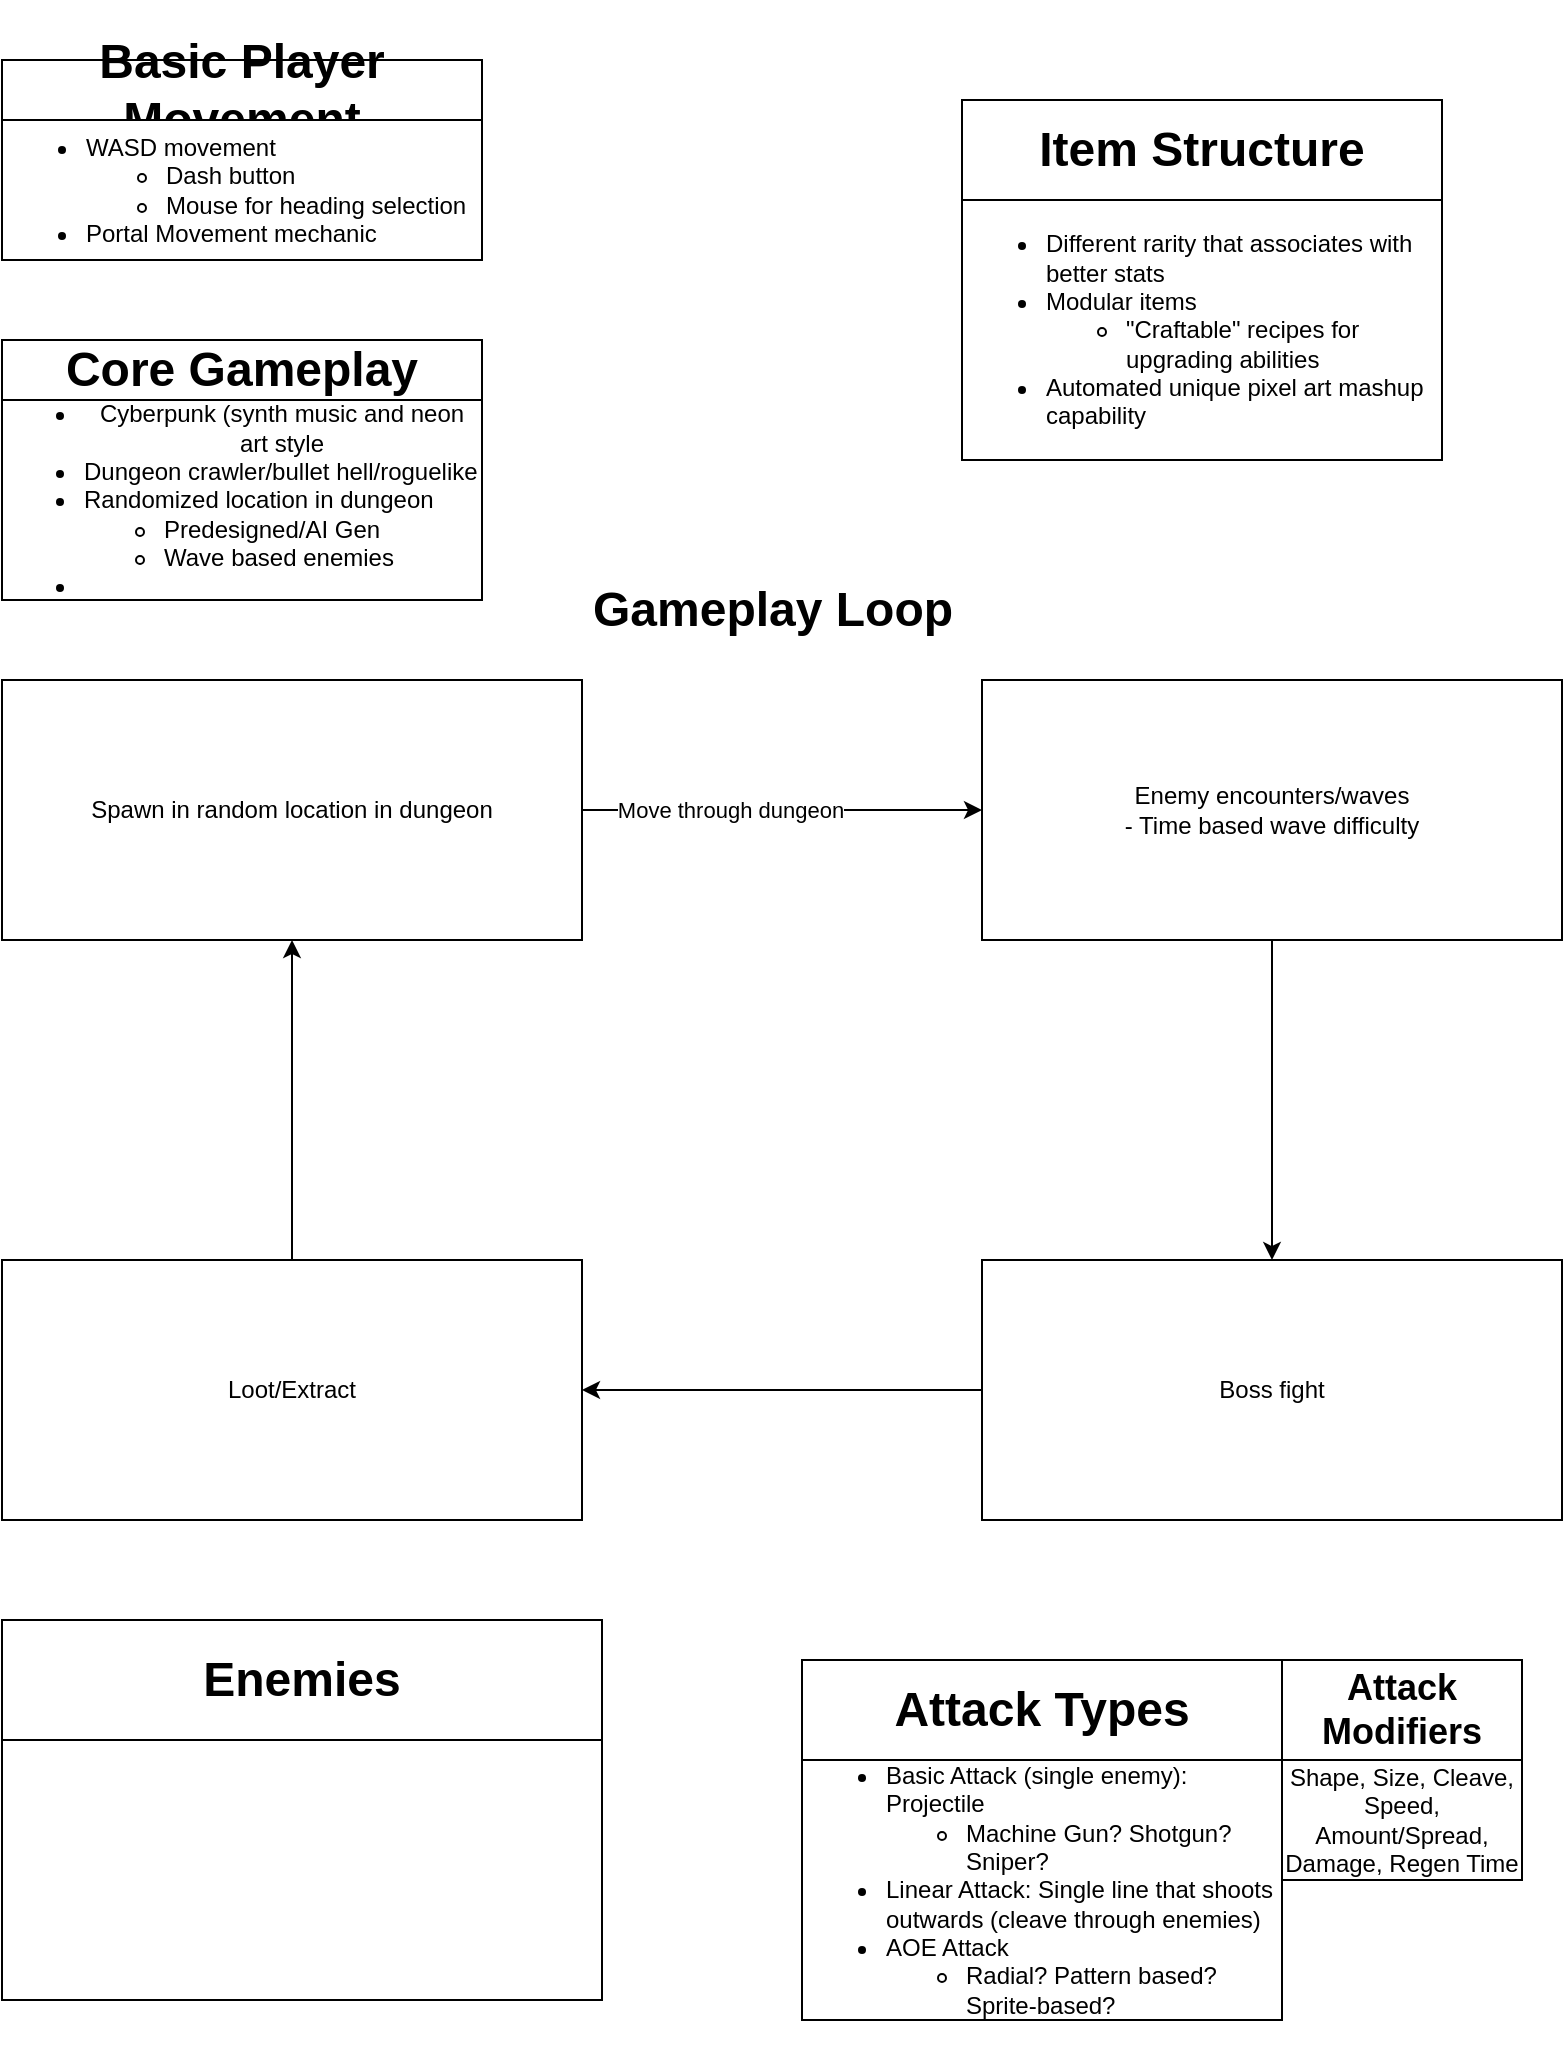 <mxfile version="26.1.0">
  <diagram name="Page-1" id="mEpTF7mdyn6rc0feGa-u">
    <mxGraphModel dx="1205" dy="1102" grid="1" gridSize="10" guides="1" tooltips="1" connect="1" arrows="1" fold="1" page="1" pageScale="1" pageWidth="850" pageHeight="1100" math="0" shadow="0">
      <root>
        <mxCell id="0" />
        <mxCell id="1" parent="0" />
        <mxCell id="P9PaTT-RQ3ul_myOA_PX-1" value="&lt;h1&gt;Basic Player Movement &lt;/h1&gt;" style="rounded=0;whiteSpace=wrap;html=1;align=center;" vertex="1" parent="1">
          <mxGeometry x="40" y="40" width="240" height="30" as="geometry" />
        </mxCell>
        <mxCell id="P9PaTT-RQ3ul_myOA_PX-2" value="&lt;div align=&quot;left&quot;&gt;&lt;ul&gt;&lt;li&gt;WASD movement&lt;/li&gt;&lt;ul&gt;&lt;li&gt;Dash button&lt;/li&gt;&lt;li&gt;Mouse for heading selection &lt;br&gt;&lt;/li&gt;&lt;/ul&gt;&lt;li&gt;Portal Movement mechanic&lt;/li&gt;&lt;/ul&gt;&lt;/div&gt;" style="rounded=0;whiteSpace=wrap;html=1;align=left;" vertex="1" parent="1">
          <mxGeometry x="40" y="70" width="240" height="70" as="geometry" />
        </mxCell>
        <mxCell id="P9PaTT-RQ3ul_myOA_PX-11" value="&lt;h1&gt;Core Gameplay&lt;/h1&gt;" style="rounded=0;whiteSpace=wrap;html=1;align=center;" vertex="1" parent="1">
          <mxGeometry x="40" y="180" width="240" height="30" as="geometry" />
        </mxCell>
        <mxCell id="P9PaTT-RQ3ul_myOA_PX-12" value="&lt;ul&gt;&lt;li&gt;Cyberpunk (synth music and neon art style&lt;/li&gt;&lt;li&gt;&lt;div align=&quot;left&quot;&gt;Dungeon crawler/bullet hell/roguelike&lt;/div&gt;&lt;/li&gt;&lt;li&gt;&lt;div align=&quot;left&quot;&gt;Randomized location in dungeon&lt;/div&gt;&lt;/li&gt;&lt;ul&gt;&lt;li&gt;&lt;div align=&quot;left&quot;&gt;Predesigned/AI Gen&lt;/div&gt;&lt;/li&gt;&lt;li&gt;&lt;div align=&quot;left&quot;&gt;Wave based enemies&lt;/div&gt;&lt;/li&gt;&lt;/ul&gt;&lt;li&gt;&lt;div align=&quot;left&quot;&gt;&lt;br&gt;&lt;/div&gt;&lt;/li&gt;&lt;/ul&gt;" style="rounded=0;whiteSpace=wrap;html=1;" vertex="1" parent="1">
          <mxGeometry x="40" y="210" width="240" height="100" as="geometry" />
        </mxCell>
        <mxCell id="P9PaTT-RQ3ul_myOA_PX-13" value="Spawn in random location in dungeon" style="rounded=0;whiteSpace=wrap;html=1;" vertex="1" parent="1">
          <mxGeometry x="40" y="350" width="290" height="130" as="geometry" />
        </mxCell>
        <mxCell id="P9PaTT-RQ3ul_myOA_PX-21" style="edgeStyle=orthogonalEdgeStyle;rounded=0;orthogonalLoop=1;jettySize=auto;html=1;exitX=0.5;exitY=1;exitDx=0;exitDy=0;" edge="1" parent="1" source="P9PaTT-RQ3ul_myOA_PX-14" target="P9PaTT-RQ3ul_myOA_PX-18">
          <mxGeometry relative="1" as="geometry" />
        </mxCell>
        <mxCell id="P9PaTT-RQ3ul_myOA_PX-14" value="&lt;div&gt;Enemy encounters/waves&lt;/div&gt;&lt;div&gt;- Time based wave difficulty &lt;br&gt;&lt;/div&gt;" style="rounded=0;whiteSpace=wrap;html=1;" vertex="1" parent="1">
          <mxGeometry x="530" y="350" width="290" height="130" as="geometry" />
        </mxCell>
        <mxCell id="P9PaTT-RQ3ul_myOA_PX-16" value="" style="endArrow=classic;html=1;rounded=0;exitX=1;exitY=0.5;exitDx=0;exitDy=0;entryX=0;entryY=0.5;entryDx=0;entryDy=0;" edge="1" parent="1" source="P9PaTT-RQ3ul_myOA_PX-13" target="P9PaTT-RQ3ul_myOA_PX-14">
          <mxGeometry width="50" height="50" relative="1" as="geometry">
            <mxPoint x="480" y="460" as="sourcePoint" />
            <mxPoint x="530" y="410" as="targetPoint" />
          </mxGeometry>
        </mxCell>
        <mxCell id="P9PaTT-RQ3ul_myOA_PX-17" value="Move through dungeon" style="edgeLabel;html=1;align=center;verticalAlign=middle;resizable=0;points=[];" vertex="1" connectable="0" parent="P9PaTT-RQ3ul_myOA_PX-16">
          <mxGeometry x="-0.26" relative="1" as="geometry">
            <mxPoint as="offset" />
          </mxGeometry>
        </mxCell>
        <mxCell id="P9PaTT-RQ3ul_myOA_PX-22" style="edgeStyle=orthogonalEdgeStyle;rounded=0;orthogonalLoop=1;jettySize=auto;html=1;exitX=0;exitY=0.5;exitDx=0;exitDy=0;" edge="1" parent="1" source="P9PaTT-RQ3ul_myOA_PX-18" target="P9PaTT-RQ3ul_myOA_PX-19">
          <mxGeometry relative="1" as="geometry" />
        </mxCell>
        <mxCell id="P9PaTT-RQ3ul_myOA_PX-18" value="Boss fight" style="rounded=0;whiteSpace=wrap;html=1;" vertex="1" parent="1">
          <mxGeometry x="530" y="640" width="290" height="130" as="geometry" />
        </mxCell>
        <mxCell id="P9PaTT-RQ3ul_myOA_PX-23" style="edgeStyle=orthogonalEdgeStyle;rounded=0;orthogonalLoop=1;jettySize=auto;html=1;entryX=0.5;entryY=1;entryDx=0;entryDy=0;" edge="1" parent="1" source="P9PaTT-RQ3ul_myOA_PX-19" target="P9PaTT-RQ3ul_myOA_PX-13">
          <mxGeometry relative="1" as="geometry" />
        </mxCell>
        <mxCell id="P9PaTT-RQ3ul_myOA_PX-19" value="Loot/Extract" style="rounded=0;whiteSpace=wrap;html=1;" vertex="1" parent="1">
          <mxGeometry x="40" y="640" width="290" height="130" as="geometry" />
        </mxCell>
        <mxCell id="P9PaTT-RQ3ul_myOA_PX-25" value="&lt;h1&gt;Item Structure&lt;/h1&gt;" style="rounded=0;whiteSpace=wrap;html=1;" vertex="1" parent="1">
          <mxGeometry x="520" y="60" width="240" height="50" as="geometry" />
        </mxCell>
        <mxCell id="P9PaTT-RQ3ul_myOA_PX-26" value="&lt;div align=&quot;left&quot;&gt;&lt;ul&gt;&lt;li&gt;Different rarity that associates with better stats&lt;/li&gt;&lt;li&gt;Modular items &lt;br&gt;&lt;/li&gt;&lt;ul&gt;&lt;li&gt;&quot;Craftable&quot; recipes for upgrading abilities&lt;/li&gt;&lt;/ul&gt;&lt;li&gt;Automated unique pixel art mashup capability&lt;/li&gt;&lt;/ul&gt;&lt;/div&gt;" style="rounded=0;whiteSpace=wrap;html=1;align=left;" vertex="1" parent="1">
          <mxGeometry x="520" y="110" width="240" height="130" as="geometry" />
        </mxCell>
        <mxCell id="P9PaTT-RQ3ul_myOA_PX-27" value="&lt;h1&gt;Gameplay Loop&lt;/h1&gt;" style="text;html=1;align=center;verticalAlign=middle;resizable=0;points=[];autosize=1;strokeColor=none;fillColor=none;" vertex="1" parent="1">
          <mxGeometry x="330" y="280" width="190" height="70" as="geometry" />
        </mxCell>
        <mxCell id="P9PaTT-RQ3ul_myOA_PX-28" value="&lt;h1&gt;Attack Types&lt;/h1&gt;" style="rounded=0;whiteSpace=wrap;html=1;" vertex="1" parent="1">
          <mxGeometry x="440" y="840" width="240" height="50" as="geometry" />
        </mxCell>
        <mxCell id="P9PaTT-RQ3ul_myOA_PX-29" value="&lt;div align=&quot;left&quot;&gt;&lt;ul&gt;&lt;li&gt;Basic Attack (single enemy): Projectile&lt;/li&gt;&lt;ul&gt;&lt;li&gt;Machine Gun? Shotgun? Sniper?&lt;/li&gt;&lt;/ul&gt;&lt;li&gt;Linear Attack: Single line that shoots outwards (cleave through enemies)&lt;/li&gt;&lt;li&gt;AOE Attack&lt;/li&gt;&lt;ul&gt;&lt;li&gt;Radial? Pattern based? Sprite-based?&lt;/li&gt;&lt;/ul&gt;&lt;/ul&gt;&lt;/div&gt;" style="rounded=0;whiteSpace=wrap;html=1;align=left;" vertex="1" parent="1">
          <mxGeometry x="440" y="890" width="240" height="130" as="geometry" />
        </mxCell>
        <mxCell id="P9PaTT-RQ3ul_myOA_PX-32" value="Shape, Size, Cleave, Speed, Amount/Spread, Damage, Regen Time " style="rounded=0;whiteSpace=wrap;html=1;" vertex="1" parent="1">
          <mxGeometry x="680" y="890" width="120" height="60" as="geometry" />
        </mxCell>
        <mxCell id="P9PaTT-RQ3ul_myOA_PX-34" value="&lt;h2&gt;Attack Modifiers&lt;/h2&gt;" style="rounded=0;whiteSpace=wrap;html=1;" vertex="1" parent="1">
          <mxGeometry x="680" y="840" width="120" height="50" as="geometry" />
        </mxCell>
        <mxCell id="P9PaTT-RQ3ul_myOA_PX-35" value="" style="rounded=0;whiteSpace=wrap;html=1;" vertex="1" parent="1">
          <mxGeometry x="40" y="880" width="300" height="130" as="geometry" />
        </mxCell>
        <mxCell id="P9PaTT-RQ3ul_myOA_PX-36" value="&lt;h1&gt;Enemies&lt;/h1&gt;" style="rounded=0;whiteSpace=wrap;html=1;" vertex="1" parent="1">
          <mxGeometry x="40" y="820" width="300" height="60" as="geometry" />
        </mxCell>
      </root>
    </mxGraphModel>
  </diagram>
</mxfile>
